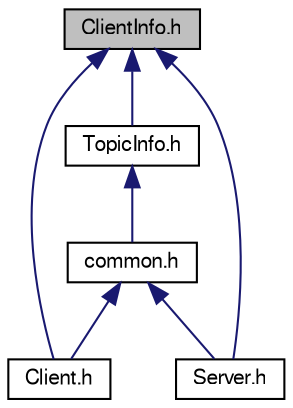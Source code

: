 digraph "ClientInfo.h"
{
  edge [fontname="FreeSans",fontsize="10",labelfontname="FreeSans",labelfontsize="10"];
  node [fontname="FreeSans",fontsize="10",shape=record];
  Node1 [label="ClientInfo.h",height=0.2,width=0.4,color="black", fillcolor="grey75", style="filled", fontcolor="black"];
  Node1 -> Node2 [dir="back",color="midnightblue",fontsize="10",style="solid",fontname="FreeSans"];
  Node2 [label="Client.h",height=0.2,width=0.4,color="black", fillcolor="white", style="filled",URL="$a00018.html"];
  Node1 -> Node3 [dir="back",color="midnightblue",fontsize="10",style="solid",fontname="FreeSans"];
  Node3 [label="Server.h",height=0.2,width=0.4,color="black", fillcolor="white", style="filled",URL="$a00030.html"];
  Node1 -> Node4 [dir="back",color="midnightblue",fontsize="10",style="solid",fontname="FreeSans"];
  Node4 [label="TopicInfo.h",height=0.2,width=0.4,color="black", fillcolor="white", style="filled",URL="$a00032.html"];
  Node4 -> Node5 [dir="back",color="midnightblue",fontsize="10",style="solid",fontname="FreeSans"];
  Node5 [label="common.h",height=0.2,width=0.4,color="black", fillcolor="white", style="filled",URL="$a00020.html"];
  Node5 -> Node2 [dir="back",color="midnightblue",fontsize="10",style="solid",fontname="FreeSans"];
  Node5 -> Node3 [dir="back",color="midnightblue",fontsize="10",style="solid",fontname="FreeSans"];
}
